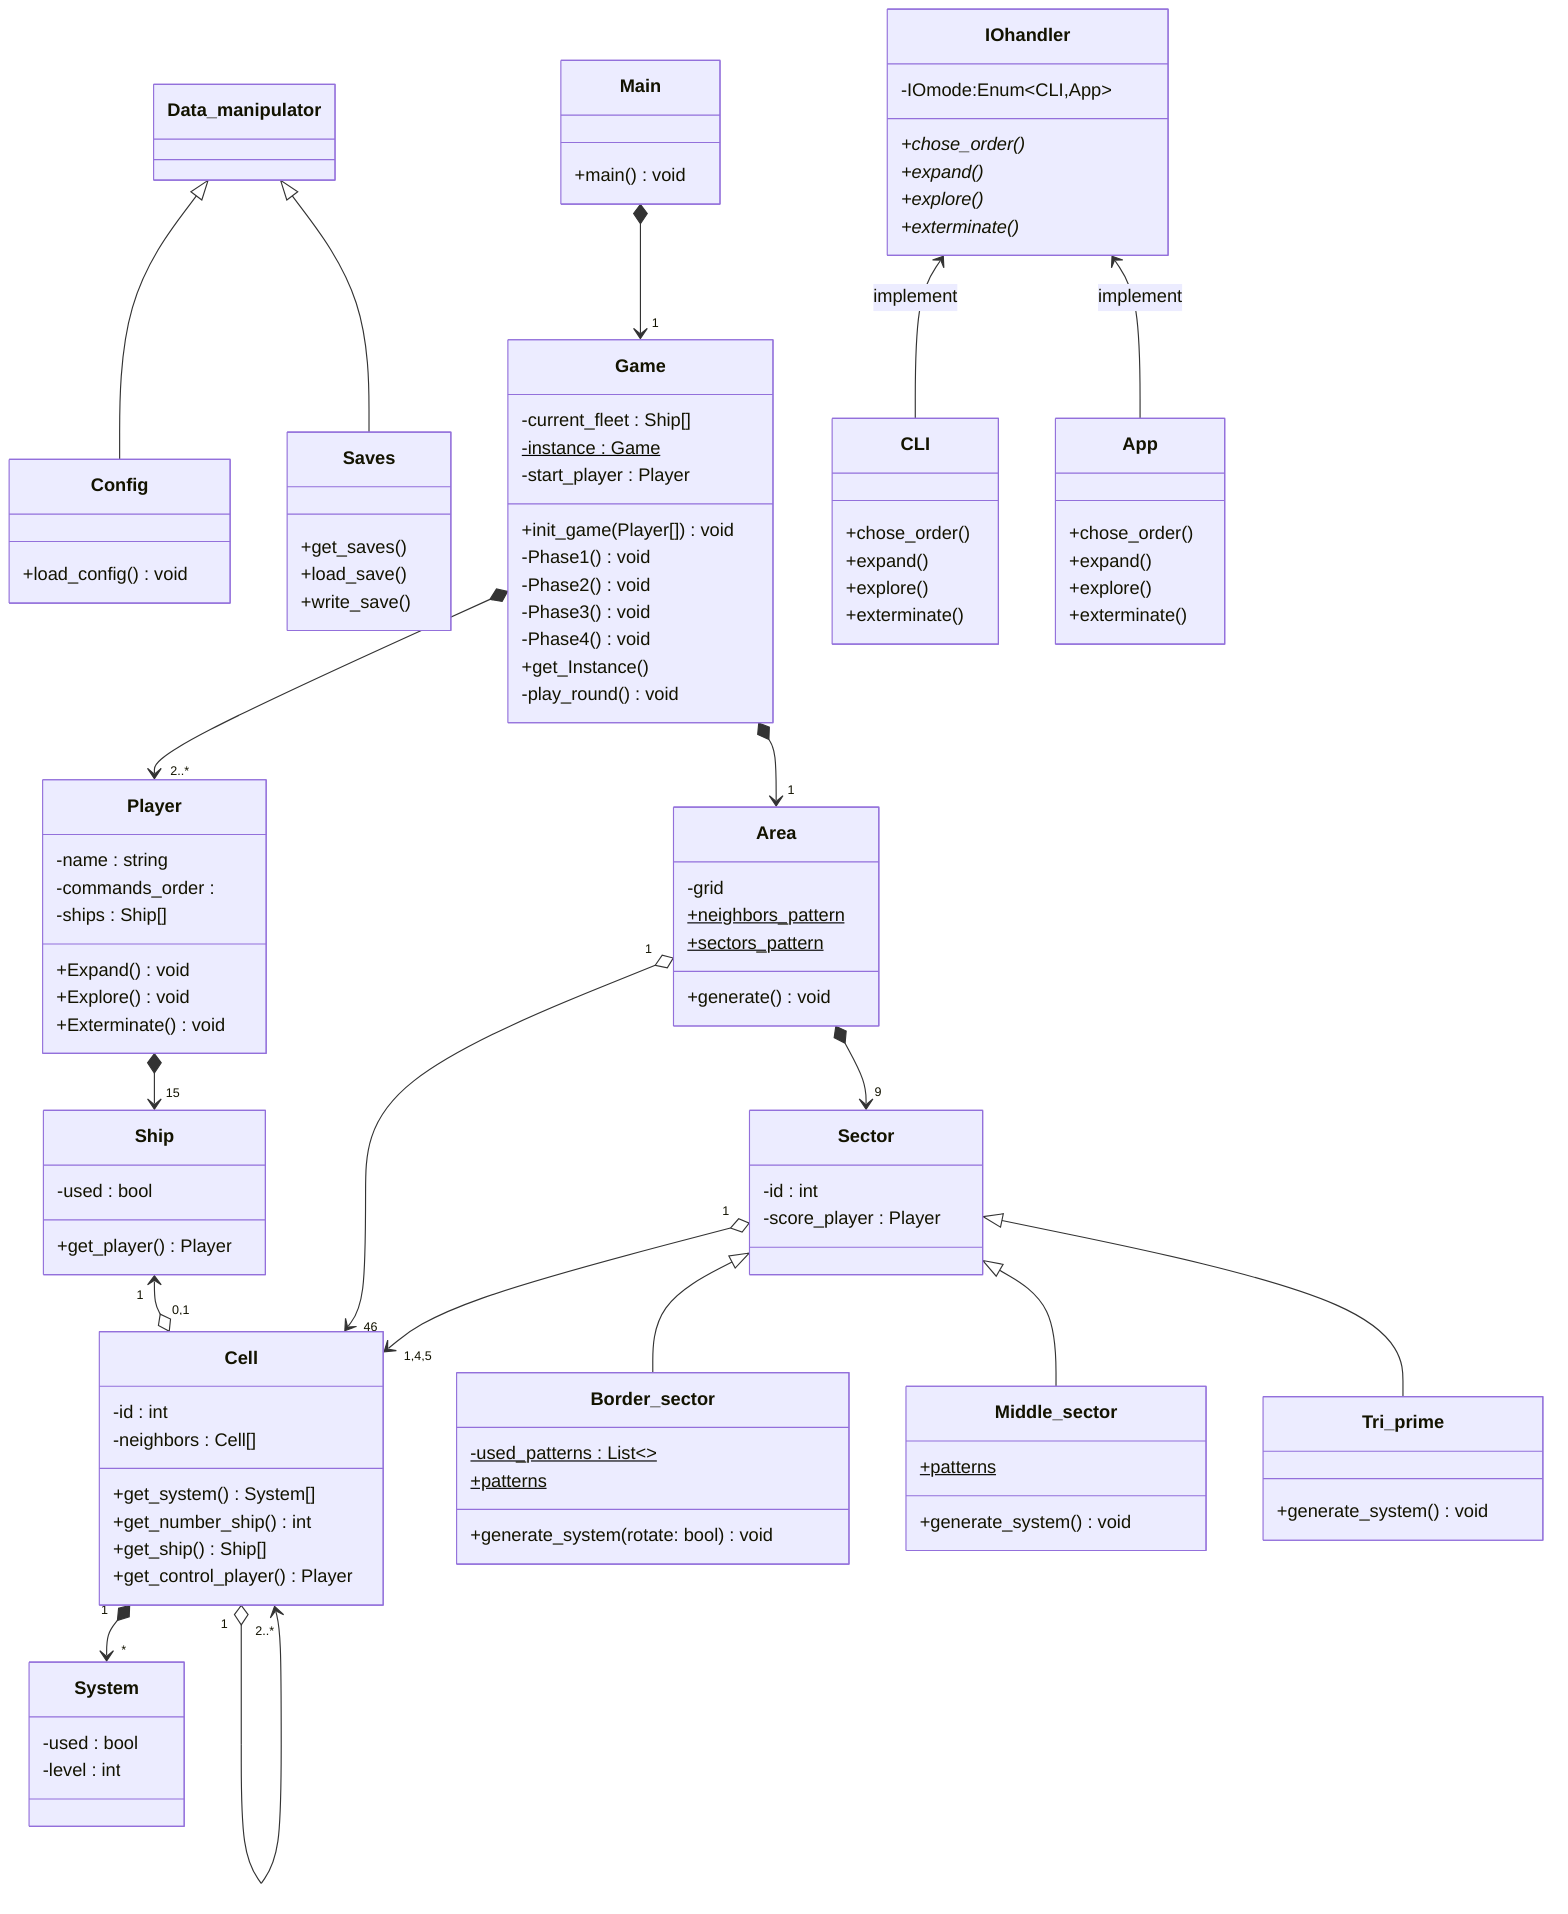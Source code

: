 classDiagram
    class Main {
        +main() void
    }
    class Data_manipulator {
    }
    class Config {
        +load_config() void
    }
    class Saves {
        +get_saves()
        +load_save()
        +write_save()
    }
    Data_manipulator <|-- Config
    Data_manipulator <|-- Saves

    class Game {
        +init_game(Player[]) void
        -current_fleet : Ship[]
        -Phase1() void
        -Phase2() void
        -Phase3() void
        -Phase4() void
        %% phase 4 pour la phase de score
        +get_Instance()
        -instance : Game$
        -play_round() void
        -start_player : Player
    }
    class Player {
        -name : string
        -commands_order :
        %% je sais pas quoi mettre en type
        -ships : Ship[]
        +Expand() void
        +Explore() void
        +Exterminate() void
    }
    class Area {
        -grid
        +neighbors_pattern$
        +sectors_pattern$
        +generate() void
    }
    class Sector {
        -id : int
        -score_player : Player
    }
    class Border_sector {
        -used_patterns : List~~$
        +patterns$
        +generate_system(rotate: bool) void
    }
    class Middle_sector {
        +patterns$
        +generate_system() void
        %% se rotate aléatoirement
    }
    class Tri_prime {
        +generate_system() void
    }
    class System {
        -used : bool
        -level : int
    }
    class Ship {
        -used : bool
        +get_player() Player
    }
    class Cell {
        -id : int
        -neighbors : Cell[]
        +get_system() System[]
        +get_number_ship() int
        +get_ship() Ship[]
        +get_control_player() Player
    }

    Game *--> "2..*" Player
    Game *--> "1" Area
    Main *--> "1" Game
    Area "1" o--> "46" Cell
    Sector "1" o--> "1,4,5" Cell
    Sector <|-- Border_sector
    Sector <|-- Middle_sector
    Sector <|-- Tri_prime
    Cell "1" *--> "*" System
    Player *--> "15" Ship
    Area *--> "9" Sector
    Ship "1" <--o "0,1" Cell
    Cell "1" o--> "2..*" Cell

    class IOhandler {
        -IOmode:Enum~CLI,App~
        +chose_order()*
        +expand()*
        +explore()*
        +exterminate()*
    }
    class CLI {
        +chose_order()
        +expand()
        +explore()
        +exterminate()
    }
    class App {
        +chose_order()
        +expand()
        +explore()
        +exterminate()
    }
    IOhandler <-- CLI : implement
    IOhandler <-- App : implement